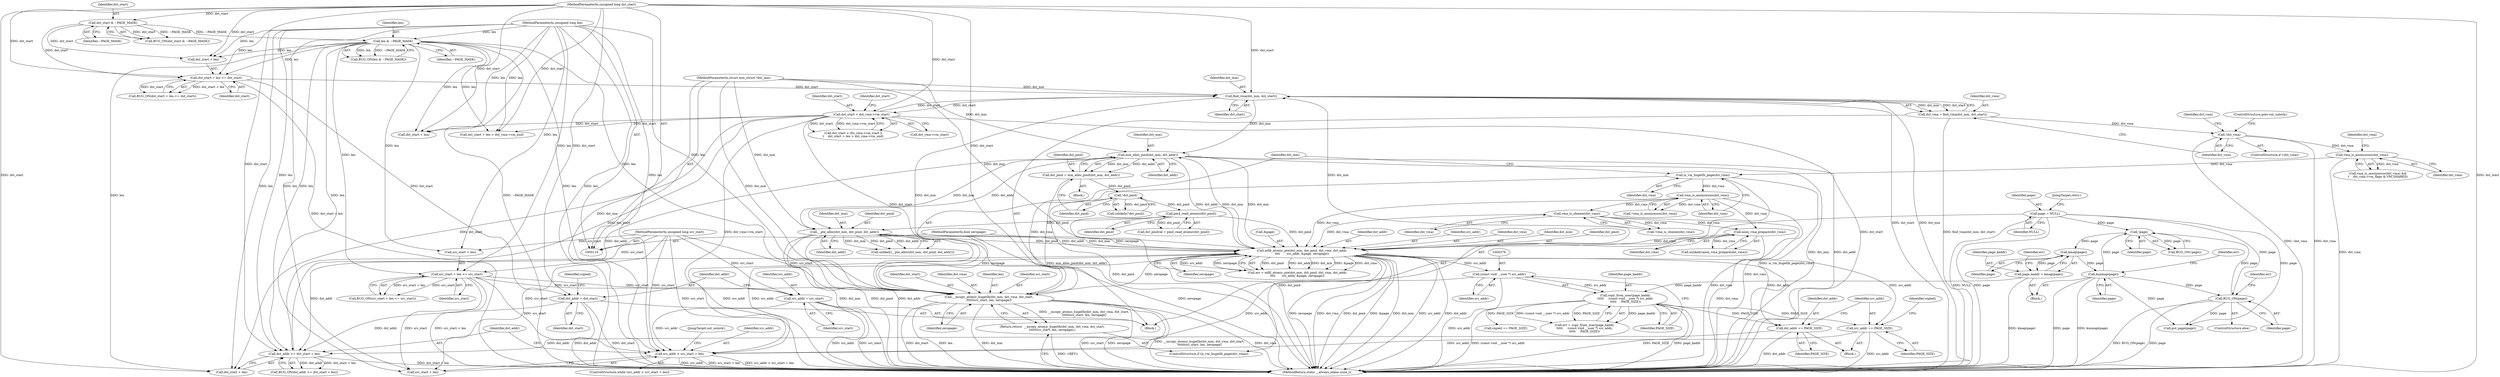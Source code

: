 digraph "0_linux_29ec90660d68bbdd69507c1c8b4e33aa299278b1_1@API" {
"1000229" [label="(Call,__mcopy_atomic_hugetlb(dst_mm, dst_vma, dst_start,\n\t\t\t\t\t\tsrc_start, len, zeropage))"];
"1000180" [label="(Call,find_vma(dst_mm, dst_start))"];
"1000341" [label="(Call,mfill_atomic_pte(dst_mm, dst_pmd, dst_vma, dst_addr,\n\t\t\t\t       src_addr, &page, zeropage))"];
"1000310" [label="(Call,__pte_alloc(dst_mm, dst_pmd, dst_addr))"];
"1000277" [label="(Call,mm_alloc_pmd(dst_mm, dst_addr))"];
"1000111" [label="(MethodParameterIn,struct mm_struct *dst_mm)"];
"1000270" [label="(Call,dst_addr >= dst_start + len)"];
"1000148" [label="(Call,dst_addr = dst_start)"];
"1000140" [label="(Call,dst_start + len <= dst_start)"];
"1000126" [label="(Call,dst_start & ~PAGE_MASK)"];
"1000112" [label="(MethodParameterIn,unsigned long dst_start)"];
"1000114" [label="(MethodParameterIn,unsigned long len)"];
"1000130" [label="(Call,len & ~PAGE_MASK)"];
"1000398" [label="(Call,dst_addr += PAGE_SIZE)"];
"1000373" [label="(Call,copy_from_user(page_kaddr,\n\t\t\t\t\t     (const void __user *) src_addr,\n\t\t\t\t\t     PAGE_SIZE))"];
"1000367" [label="(Call,page_kaddr = kmap(page))"];
"1000369" [label="(Call,kmap(page))"];
"1000365" [label="(Call,!page)"];
"1000379" [label="(Call,kunmap(page))"];
"1000154" [label="(Call,page = NULL)"];
"1000392" [label="(Call,BUG_ON(page))"];
"1000375" [label="(Call,(const void __user *) src_addr)"];
"1000197" [label="(Call,dst_start < dst_vma->vm_start)"];
"1000292" [label="(Call,pmd_read_atomic(dst_pmd))"];
"1000282" [label="(Call,!dst_pmd)"];
"1000275" [label="(Call,dst_pmd = mm_alloc_pmd(dst_mm, dst_addr))"];
"1000258" [label="(Call,anon_vma_prepare(dst_vma))"];
"1000239" [label="(Call,vma_is_anonymous(dst_vma))"];
"1000226" [label="(Call,is_vm_hugetlb_page(dst_vma))"];
"1000217" [label="(Call,vma_is_anonymous(dst_vma))"];
"1000184" [label="(Call,!dst_vma)"];
"1000178" [label="(Call,dst_vma = find_vma(dst_mm, dst_start))"];
"1000242" [label="(Call,vma_is_shmem(dst_vma))"];
"1000262" [label="(Call,src_addr < src_start + len)"];
"1000401" [label="(Call,src_addr += PAGE_SIZE)"];
"1000145" [label="(Call,src_addr = src_start)"];
"1000134" [label="(Call,src_start + len <= src_start)"];
"1000113" [label="(MethodParameterIn,unsigned long src_start)"];
"1000115" [label="(MethodParameterIn,bool zeropage)"];
"1000228" [label="(Return,return  __mcopy_atomic_hugetlb(dst_mm, dst_vma, dst_start,\n\t\t\t\t\t\tsrc_start, len, zeropage);)"];
"1000365" [label="(Call,!page)"];
"1000391" [label="(ControlStructure,else)"];
"1000117" [label="(Block,)"];
"1000401" [label="(Call,src_addr += PAGE_SIZE)"];
"1000199" [label="(Call,dst_vma->vm_start)"];
"1000235" [label="(Identifier,zeropage)"];
"1000243" [label="(Identifier,dst_vma)"];
"1000114" [label="(MethodParameterIn,unsigned long len)"];
"1000197" [label="(Call,dst_start < dst_vma->vm_start)"];
"1000371" [label="(Call,err = copy_from_user(page_kaddr,\n\t\t\t\t\t     (const void __user *) src_addr,\n\t\t\t\t\t     PAGE_SIZE))"];
"1000375" [label="(Call,(const void __user *) src_addr)"];
"1000402" [label="(Identifier,src_addr)"];
"1000180" [label="(Call,find_vma(dst_mm, dst_start))"];
"1000127" [label="(Identifier,dst_start)"];
"1000293" [label="(Identifier,dst_pmd)"];
"1000230" [label="(Identifier,dst_mm)"];
"1000191" [label="(Identifier,dst_vma)"];
"1000131" [label="(Identifier,len)"];
"1000345" [label="(Identifier,dst_addr)"];
"1000383" [label="(Identifier,err)"];
"1000128" [label="(Identifier,~PAGE_MASK)"];
"1000377" [label="(Identifier,src_addr)"];
"1000313" [label="(Identifier,dst_addr)"];
"1000218" [label="(Identifier,dst_vma)"];
"1000403" [label="(Identifier,PAGE_SIZE)"];
"1000134" [label="(Call,src_start + len <= src_start)"];
"1000271" [label="(Identifier,dst_addr)"];
"1000139" [label="(Call,BUG_ON(dst_start + len <= dst_start))"];
"1000154" [label="(Call,page = NULL)"];
"1000309" [label="(Call,unlikely(__pte_alloc(dst_mm, dst_pmd, dst_addr)))"];
"1000290" [label="(Call,dst_pmdval = pmd_read_atomic(dst_pmd))"];
"1000226" [label="(Call,is_vm_hugetlb_page(dst_vma))"];
"1000277" [label="(Call,mm_alloc_pmd(dst_mm, dst_addr))"];
"1000125" [label="(Call,BUG_ON(dst_start & ~PAGE_MASK))"];
"1000204" [label="(Identifier,dst_start)"];
"1000182" [label="(Identifier,dst_start)"];
"1000405" [label="(Identifier,copied)"];
"1000179" [label="(Identifier,dst_vma)"];
"1000232" [label="(Identifier,dst_start)"];
"1000144" [label="(Identifier,dst_start)"];
"1000275" [label="(Call,dst_pmd = mm_alloc_pmd(dst_mm, dst_addr))"];
"1000311" [label="(Identifier,dst_mm)"];
"1000178" [label="(Call,dst_vma = find_vma(dst_mm, dst_start))"];
"1000346" [label="(Identifier,src_addr)"];
"1000147" [label="(Identifier,src_start)"];
"1000150" [label="(Identifier,dst_start)"];
"1000370" [label="(Identifier,page)"];
"1000112" [label="(MethodParameterIn,unsigned long dst_start)"];
"1000227" [label="(Identifier,dst_vma)"];
"1000216" [label="(Call,vma_is_anonymous(dst_vma) &&\n\t    dst_vma->vm_flags & VM_SHARED)"];
"1000349" [label="(Identifier,zeropage)"];
"1000366" [label="(Identifier,page)"];
"1000238" [label="(Call,!vma_is_anonymous(dst_vma))"];
"1000231" [label="(Identifier,dst_vma)"];
"1000259" [label="(Identifier,dst_vma)"];
"1000217" [label="(Call,vma_is_anonymous(dst_vma))"];
"1000344" [label="(Identifier,dst_vma)"];
"1000234" [label="(Identifier,len)"];
"1000357" [label="(Block,)"];
"1000393" [label="(Identifier,page)"];
"1000126" [label="(Call,dst_start & ~PAGE_MASK)"];
"1000373" [label="(Call,copy_from_user(page_kaddr,\n\t\t\t\t\t     (const void __user *) src_addr,\n\t\t\t\t\t     PAGE_SIZE))"];
"1000132" [label="(Identifier,~PAGE_MASK)"];
"1000140" [label="(Call,dst_start + len <= dst_start)"];
"1000292" [label="(Call,pmd_read_atomic(dst_pmd))"];
"1000417" [label="(JumpTarget,out_unlock:)"];
"1000130" [label="(Call,len & ~PAGE_MASK)"];
"1000184" [label="(Call,!dst_vma)"];
"1000312" [label="(Identifier,dst_pmd)"];
"1000279" [label="(Identifier,dst_addr)"];
"1000368" [label="(Identifier,page_kaddr)"];
"1000392" [label="(Call,BUG_ON(page))"];
"1000221" [label="(Identifier,dst_vma)"];
"1000264" [label="(Call,src_start + len)"];
"1000115" [label="(MethodParameterIn,bool zeropage)"];
"1000270" [label="(Call,dst_addr >= dst_start + len)"];
"1000380" [label="(Identifier,page)"];
"1000426" [label="(Call,put_page(page))"];
"1000240" [label="(Identifier,dst_vma)"];
"1000133" [label="(Call,BUG_ON(src_start + len <= src_start))"];
"1000113" [label="(MethodParameterIn,unsigned long src_start)"];
"1000141" [label="(Call,dst_start + len)"];
"1000396" [label="(Identifier,err)"];
"1000379" [label="(Call,kunmap(page))"];
"1000276" [label="(Identifier,dst_pmd)"];
"1000129" [label="(Call,BUG_ON(len & ~PAGE_MASK))"];
"1000186" [label="(ControlStructure,goto out_unlock;)"];
"1000342" [label="(Identifier,dst_mm)"];
"1000156" [label="(Identifier,NULL)"];
"1000257" [label="(Call,unlikely(anon_vma_prepare(dst_vma)))"];
"1000272" [label="(Call,dst_start + len)"];
"1000241" [label="(Call,!vma_is_shmem(dst_vma))"];
"1000263" [label="(Identifier,src_addr)"];
"1000400" [label="(Identifier,PAGE_SIZE)"];
"1000198" [label="(Identifier,dst_start)"];
"1000239" [label="(Call,vma_is_anonymous(dst_vma))"];
"1000310" [label="(Call,__pte_alloc(dst_mm, dst_pmd, dst_addr))"];
"1000183" [label="(ControlStructure,if (!dst_vma))"];
"1000364" [label="(Call,BUG_ON(!page))"];
"1000185" [label="(Identifier,dst_vma)"];
"1000203" [label="(Call,dst_start + len)"];
"1000233" [label="(Identifier,src_start)"];
"1000397" [label="(Block,)"];
"1000155" [label="(Identifier,page)"];
"1000202" [label="(Call,dst_start + len > dst_vma->vm_end)"];
"1000146" [label="(Identifier,src_addr)"];
"1000399" [label="(Identifier,dst_addr)"];
"1000343" [label="(Identifier,dst_pmd)"];
"1000111" [label="(MethodParameterIn,struct mm_struct *dst_mm)"];
"1000283" [label="(Identifier,dst_pmd)"];
"1000138" [label="(Identifier,src_start)"];
"1000267" [label="(Block,)"];
"1000145" [label="(Call,src_addr = src_start)"];
"1000242" [label="(Call,vma_is_shmem(dst_vma))"];
"1000347" [label="(Call,&page)"];
"1000278" [label="(Identifier,dst_mm)"];
"1000157" [label="(JumpTarget,retry:)"];
"1000447" [label="(MethodReturn,static __always_inline ssize_t)"];
"1000196" [label="(Call,dst_start < dst_vma->vm_start ||\n\t    dst_start + len > dst_vma->vm_end)"];
"1000225" [label="(ControlStructure,if (is_vm_hugetlb_page(dst_vma)))"];
"1000369" [label="(Call,kmap(page))"];
"1000258" [label="(Call,anon_vma_prepare(dst_vma))"];
"1000135" [label="(Call,src_start + len)"];
"1000262" [label="(Call,src_addr < src_start + len)"];
"1000398" [label="(Call,dst_addr += PAGE_SIZE)"];
"1000152" [label="(Identifier,copied)"];
"1000281" [label="(Call,unlikely(!dst_pmd))"];
"1000269" [label="(Call,BUG_ON(dst_addr >= dst_start + len))"];
"1000367" [label="(Call,page_kaddr = kmap(page))"];
"1000282" [label="(Call,!dst_pmd)"];
"1000149" [label="(Identifier,dst_addr)"];
"1000339" [label="(Call,err = mfill_atomic_pte(dst_mm, dst_pmd, dst_vma, dst_addr,\n\t\t\t\t       src_addr, &page, zeropage))"];
"1000228" [label="(Return,return  __mcopy_atomic_hugetlb(dst_mm, dst_vma, dst_start,\n\t\t\t\t\t\tsrc_start, len, zeropage);)"];
"1000378" [label="(Identifier,PAGE_SIZE)"];
"1000372" [label="(Identifier,err)"];
"1000181" [label="(Identifier,dst_mm)"];
"1000404" [label="(Call,copied += PAGE_SIZE)"];
"1000341" [label="(Call,mfill_atomic_pte(dst_mm, dst_pmd, dst_vma, dst_addr,\n\t\t\t\t       src_addr, &page, zeropage))"];
"1000261" [label="(ControlStructure,while (src_addr < src_start + len))"];
"1000148" [label="(Call,dst_addr = dst_start)"];
"1000229" [label="(Call,__mcopy_atomic_hugetlb(dst_mm, dst_vma, dst_start,\n\t\t\t\t\t\tsrc_start, len, zeropage))"];
"1000374" [label="(Identifier,page_kaddr)"];
"1000229" -> "1000228"  [label="AST: "];
"1000229" -> "1000235"  [label="CFG: "];
"1000230" -> "1000229"  [label="AST: "];
"1000231" -> "1000229"  [label="AST: "];
"1000232" -> "1000229"  [label="AST: "];
"1000233" -> "1000229"  [label="AST: "];
"1000234" -> "1000229"  [label="AST: "];
"1000235" -> "1000229"  [label="AST: "];
"1000228" -> "1000229"  [label="CFG: "];
"1000229" -> "1000447"  [label="DDG: src_start"];
"1000229" -> "1000447"  [label="DDG: zeropage"];
"1000229" -> "1000447"  [label="DDG: __mcopy_atomic_hugetlb(dst_mm, dst_vma, dst_start,\n\t\t\t\t\t\tsrc_start, len, zeropage)"];
"1000229" -> "1000447"  [label="DDG: dst_vma"];
"1000229" -> "1000447"  [label="DDG: dst_start"];
"1000229" -> "1000447"  [label="DDG: len"];
"1000229" -> "1000447"  [label="DDG: dst_mm"];
"1000229" -> "1000228"  [label="DDG: __mcopy_atomic_hugetlb(dst_mm, dst_vma, dst_start,\n\t\t\t\t\t\tsrc_start, len, zeropage)"];
"1000180" -> "1000229"  [label="DDG: dst_mm"];
"1000111" -> "1000229"  [label="DDG: dst_mm"];
"1000226" -> "1000229"  [label="DDG: dst_vma"];
"1000197" -> "1000229"  [label="DDG: dst_start"];
"1000112" -> "1000229"  [label="DDG: dst_start"];
"1000113" -> "1000229"  [label="DDG: src_start"];
"1000134" -> "1000229"  [label="DDG: src_start"];
"1000114" -> "1000229"  [label="DDG: len"];
"1000130" -> "1000229"  [label="DDG: len"];
"1000341" -> "1000229"  [label="DDG: zeropage"];
"1000115" -> "1000229"  [label="DDG: zeropage"];
"1000180" -> "1000178"  [label="AST: "];
"1000180" -> "1000182"  [label="CFG: "];
"1000181" -> "1000180"  [label="AST: "];
"1000182" -> "1000180"  [label="AST: "];
"1000178" -> "1000180"  [label="CFG: "];
"1000180" -> "1000447"  [label="DDG: dst_start"];
"1000180" -> "1000447"  [label="DDG: dst_mm"];
"1000180" -> "1000178"  [label="DDG: dst_mm"];
"1000180" -> "1000178"  [label="DDG: dst_start"];
"1000341" -> "1000180"  [label="DDG: dst_mm"];
"1000111" -> "1000180"  [label="DDG: dst_mm"];
"1000112" -> "1000180"  [label="DDG: dst_start"];
"1000197" -> "1000180"  [label="DDG: dst_start"];
"1000140" -> "1000180"  [label="DDG: dst_start"];
"1000180" -> "1000197"  [label="DDG: dst_start"];
"1000180" -> "1000277"  [label="DDG: dst_mm"];
"1000341" -> "1000339"  [label="AST: "];
"1000341" -> "1000349"  [label="CFG: "];
"1000342" -> "1000341"  [label="AST: "];
"1000343" -> "1000341"  [label="AST: "];
"1000344" -> "1000341"  [label="AST: "];
"1000345" -> "1000341"  [label="AST: "];
"1000346" -> "1000341"  [label="AST: "];
"1000347" -> "1000341"  [label="AST: "];
"1000349" -> "1000341"  [label="AST: "];
"1000339" -> "1000341"  [label="CFG: "];
"1000341" -> "1000447"  [label="DDG: zeropage"];
"1000341" -> "1000447"  [label="DDG: dst_vma"];
"1000341" -> "1000447"  [label="DDG: dst_pmd"];
"1000341" -> "1000447"  [label="DDG: &page"];
"1000341" -> "1000447"  [label="DDG: dst_mm"];
"1000341" -> "1000447"  [label="DDG: src_addr"];
"1000341" -> "1000447"  [label="DDG: dst_addr"];
"1000341" -> "1000262"  [label="DDG: src_addr"];
"1000341" -> "1000270"  [label="DDG: dst_addr"];
"1000341" -> "1000277"  [label="DDG: dst_mm"];
"1000341" -> "1000339"  [label="DDG: dst_pmd"];
"1000341" -> "1000339"  [label="DDG: dst_addr"];
"1000341" -> "1000339"  [label="DDG: dst_mm"];
"1000341" -> "1000339"  [label="DDG: &page"];
"1000341" -> "1000339"  [label="DDG: dst_vma"];
"1000341" -> "1000339"  [label="DDG: src_addr"];
"1000341" -> "1000339"  [label="DDG: zeropage"];
"1000310" -> "1000341"  [label="DDG: dst_mm"];
"1000310" -> "1000341"  [label="DDG: dst_pmd"];
"1000310" -> "1000341"  [label="DDG: dst_addr"];
"1000277" -> "1000341"  [label="DDG: dst_mm"];
"1000277" -> "1000341"  [label="DDG: dst_addr"];
"1000111" -> "1000341"  [label="DDG: dst_mm"];
"1000292" -> "1000341"  [label="DDG: dst_pmd"];
"1000258" -> "1000341"  [label="DDG: dst_vma"];
"1000239" -> "1000341"  [label="DDG: dst_vma"];
"1000242" -> "1000341"  [label="DDG: dst_vma"];
"1000262" -> "1000341"  [label="DDG: src_addr"];
"1000115" -> "1000341"  [label="DDG: zeropage"];
"1000341" -> "1000375"  [label="DDG: src_addr"];
"1000341" -> "1000398"  [label="DDG: dst_addr"];
"1000341" -> "1000401"  [label="DDG: src_addr"];
"1000310" -> "1000309"  [label="AST: "];
"1000310" -> "1000313"  [label="CFG: "];
"1000311" -> "1000310"  [label="AST: "];
"1000312" -> "1000310"  [label="AST: "];
"1000313" -> "1000310"  [label="AST: "];
"1000309" -> "1000310"  [label="CFG: "];
"1000310" -> "1000447"  [label="DDG: dst_pmd"];
"1000310" -> "1000447"  [label="DDG: dst_addr"];
"1000310" -> "1000447"  [label="DDG: dst_mm"];
"1000310" -> "1000309"  [label="DDG: dst_mm"];
"1000310" -> "1000309"  [label="DDG: dst_pmd"];
"1000310" -> "1000309"  [label="DDG: dst_addr"];
"1000277" -> "1000310"  [label="DDG: dst_mm"];
"1000277" -> "1000310"  [label="DDG: dst_addr"];
"1000111" -> "1000310"  [label="DDG: dst_mm"];
"1000292" -> "1000310"  [label="DDG: dst_pmd"];
"1000277" -> "1000275"  [label="AST: "];
"1000277" -> "1000279"  [label="CFG: "];
"1000278" -> "1000277"  [label="AST: "];
"1000279" -> "1000277"  [label="AST: "];
"1000275" -> "1000277"  [label="CFG: "];
"1000277" -> "1000447"  [label="DDG: dst_mm"];
"1000277" -> "1000447"  [label="DDG: dst_addr"];
"1000277" -> "1000275"  [label="DDG: dst_mm"];
"1000277" -> "1000275"  [label="DDG: dst_addr"];
"1000111" -> "1000277"  [label="DDG: dst_mm"];
"1000270" -> "1000277"  [label="DDG: dst_addr"];
"1000111" -> "1000110"  [label="AST: "];
"1000111" -> "1000447"  [label="DDG: dst_mm"];
"1000270" -> "1000269"  [label="AST: "];
"1000270" -> "1000272"  [label="CFG: "];
"1000271" -> "1000270"  [label="AST: "];
"1000272" -> "1000270"  [label="AST: "];
"1000269" -> "1000270"  [label="CFG: "];
"1000270" -> "1000447"  [label="DDG: dst_start + len"];
"1000270" -> "1000269"  [label="DDG: dst_addr"];
"1000270" -> "1000269"  [label="DDG: dst_start + len"];
"1000148" -> "1000270"  [label="DDG: dst_addr"];
"1000398" -> "1000270"  [label="DDG: dst_addr"];
"1000197" -> "1000270"  [label="DDG: dst_start"];
"1000112" -> "1000270"  [label="DDG: dst_start"];
"1000114" -> "1000270"  [label="DDG: len"];
"1000130" -> "1000270"  [label="DDG: len"];
"1000148" -> "1000117"  [label="AST: "];
"1000148" -> "1000150"  [label="CFG: "];
"1000149" -> "1000148"  [label="AST: "];
"1000150" -> "1000148"  [label="AST: "];
"1000152" -> "1000148"  [label="CFG: "];
"1000148" -> "1000447"  [label="DDG: dst_addr"];
"1000148" -> "1000447"  [label="DDG: dst_start"];
"1000140" -> "1000148"  [label="DDG: dst_start"];
"1000112" -> "1000148"  [label="DDG: dst_start"];
"1000140" -> "1000139"  [label="AST: "];
"1000140" -> "1000144"  [label="CFG: "];
"1000141" -> "1000140"  [label="AST: "];
"1000144" -> "1000140"  [label="AST: "];
"1000139" -> "1000140"  [label="CFG: "];
"1000140" -> "1000447"  [label="DDG: dst_start + len"];
"1000140" -> "1000139"  [label="DDG: dst_start + len"];
"1000140" -> "1000139"  [label="DDG: dst_start"];
"1000126" -> "1000140"  [label="DDG: dst_start"];
"1000112" -> "1000140"  [label="DDG: dst_start"];
"1000114" -> "1000140"  [label="DDG: len"];
"1000130" -> "1000140"  [label="DDG: len"];
"1000126" -> "1000125"  [label="AST: "];
"1000126" -> "1000128"  [label="CFG: "];
"1000127" -> "1000126"  [label="AST: "];
"1000128" -> "1000126"  [label="AST: "];
"1000125" -> "1000126"  [label="CFG: "];
"1000126" -> "1000125"  [label="DDG: dst_start"];
"1000126" -> "1000125"  [label="DDG: ~PAGE_MASK"];
"1000112" -> "1000126"  [label="DDG: dst_start"];
"1000126" -> "1000130"  [label="DDG: ~PAGE_MASK"];
"1000126" -> "1000141"  [label="DDG: dst_start"];
"1000112" -> "1000110"  [label="AST: "];
"1000112" -> "1000447"  [label="DDG: dst_start"];
"1000112" -> "1000141"  [label="DDG: dst_start"];
"1000112" -> "1000197"  [label="DDG: dst_start"];
"1000112" -> "1000202"  [label="DDG: dst_start"];
"1000112" -> "1000203"  [label="DDG: dst_start"];
"1000112" -> "1000272"  [label="DDG: dst_start"];
"1000114" -> "1000110"  [label="AST: "];
"1000114" -> "1000447"  [label="DDG: len"];
"1000114" -> "1000130"  [label="DDG: len"];
"1000114" -> "1000134"  [label="DDG: len"];
"1000114" -> "1000135"  [label="DDG: len"];
"1000114" -> "1000141"  [label="DDG: len"];
"1000114" -> "1000202"  [label="DDG: len"];
"1000114" -> "1000203"  [label="DDG: len"];
"1000114" -> "1000262"  [label="DDG: len"];
"1000114" -> "1000264"  [label="DDG: len"];
"1000114" -> "1000272"  [label="DDG: len"];
"1000130" -> "1000129"  [label="AST: "];
"1000130" -> "1000132"  [label="CFG: "];
"1000131" -> "1000130"  [label="AST: "];
"1000132" -> "1000130"  [label="AST: "];
"1000129" -> "1000130"  [label="CFG: "];
"1000130" -> "1000447"  [label="DDG: ~PAGE_MASK"];
"1000130" -> "1000129"  [label="DDG: len"];
"1000130" -> "1000129"  [label="DDG: ~PAGE_MASK"];
"1000130" -> "1000134"  [label="DDG: len"];
"1000130" -> "1000135"  [label="DDG: len"];
"1000130" -> "1000141"  [label="DDG: len"];
"1000130" -> "1000202"  [label="DDG: len"];
"1000130" -> "1000203"  [label="DDG: len"];
"1000130" -> "1000262"  [label="DDG: len"];
"1000130" -> "1000264"  [label="DDG: len"];
"1000130" -> "1000272"  [label="DDG: len"];
"1000398" -> "1000397"  [label="AST: "];
"1000398" -> "1000400"  [label="CFG: "];
"1000399" -> "1000398"  [label="AST: "];
"1000400" -> "1000398"  [label="AST: "];
"1000402" -> "1000398"  [label="CFG: "];
"1000398" -> "1000447"  [label="DDG: dst_addr"];
"1000373" -> "1000398"  [label="DDG: PAGE_SIZE"];
"1000373" -> "1000371"  [label="AST: "];
"1000373" -> "1000378"  [label="CFG: "];
"1000374" -> "1000373"  [label="AST: "];
"1000375" -> "1000373"  [label="AST: "];
"1000378" -> "1000373"  [label="AST: "];
"1000371" -> "1000373"  [label="CFG: "];
"1000373" -> "1000447"  [label="DDG: (const void __user *) src_addr"];
"1000373" -> "1000447"  [label="DDG: PAGE_SIZE"];
"1000373" -> "1000447"  [label="DDG: page_kaddr"];
"1000373" -> "1000371"  [label="DDG: page_kaddr"];
"1000373" -> "1000371"  [label="DDG: (const void __user *) src_addr"];
"1000373" -> "1000371"  [label="DDG: PAGE_SIZE"];
"1000367" -> "1000373"  [label="DDG: page_kaddr"];
"1000375" -> "1000373"  [label="DDG: src_addr"];
"1000373" -> "1000401"  [label="DDG: PAGE_SIZE"];
"1000373" -> "1000404"  [label="DDG: PAGE_SIZE"];
"1000367" -> "1000357"  [label="AST: "];
"1000367" -> "1000369"  [label="CFG: "];
"1000368" -> "1000367"  [label="AST: "];
"1000369" -> "1000367"  [label="AST: "];
"1000372" -> "1000367"  [label="CFG: "];
"1000367" -> "1000447"  [label="DDG: kmap(page)"];
"1000369" -> "1000367"  [label="DDG: page"];
"1000369" -> "1000370"  [label="CFG: "];
"1000370" -> "1000369"  [label="AST: "];
"1000365" -> "1000369"  [label="DDG: page"];
"1000369" -> "1000379"  [label="DDG: page"];
"1000365" -> "1000364"  [label="AST: "];
"1000365" -> "1000366"  [label="CFG: "];
"1000366" -> "1000365"  [label="AST: "];
"1000364" -> "1000365"  [label="CFG: "];
"1000365" -> "1000364"  [label="DDG: page"];
"1000379" -> "1000365"  [label="DDG: page"];
"1000154" -> "1000365"  [label="DDG: page"];
"1000392" -> "1000365"  [label="DDG: page"];
"1000379" -> "1000357"  [label="AST: "];
"1000379" -> "1000380"  [label="CFG: "];
"1000380" -> "1000379"  [label="AST: "];
"1000383" -> "1000379"  [label="CFG: "];
"1000379" -> "1000447"  [label="DDG: page"];
"1000379" -> "1000447"  [label="DDG: kunmap(page)"];
"1000379" -> "1000392"  [label="DDG: page"];
"1000379" -> "1000426"  [label="DDG: page"];
"1000154" -> "1000117"  [label="AST: "];
"1000154" -> "1000156"  [label="CFG: "];
"1000155" -> "1000154"  [label="AST: "];
"1000156" -> "1000154"  [label="AST: "];
"1000157" -> "1000154"  [label="CFG: "];
"1000154" -> "1000447"  [label="DDG: page"];
"1000154" -> "1000447"  [label="DDG: NULL"];
"1000154" -> "1000392"  [label="DDG: page"];
"1000154" -> "1000426"  [label="DDG: page"];
"1000392" -> "1000391"  [label="AST: "];
"1000392" -> "1000393"  [label="CFG: "];
"1000393" -> "1000392"  [label="AST: "];
"1000396" -> "1000392"  [label="CFG: "];
"1000392" -> "1000447"  [label="DDG: BUG_ON(page)"];
"1000392" -> "1000447"  [label="DDG: page"];
"1000392" -> "1000426"  [label="DDG: page"];
"1000375" -> "1000377"  [label="CFG: "];
"1000376" -> "1000375"  [label="AST: "];
"1000377" -> "1000375"  [label="AST: "];
"1000378" -> "1000375"  [label="CFG: "];
"1000375" -> "1000447"  [label="DDG: src_addr"];
"1000375" -> "1000262"  [label="DDG: src_addr"];
"1000197" -> "1000196"  [label="AST: "];
"1000197" -> "1000199"  [label="CFG: "];
"1000198" -> "1000197"  [label="AST: "];
"1000199" -> "1000197"  [label="AST: "];
"1000204" -> "1000197"  [label="CFG: "];
"1000196" -> "1000197"  [label="CFG: "];
"1000197" -> "1000447"  [label="DDG: dst_vma->vm_start"];
"1000197" -> "1000447"  [label="DDG: dst_start"];
"1000197" -> "1000196"  [label="DDG: dst_start"];
"1000197" -> "1000196"  [label="DDG: dst_vma->vm_start"];
"1000197" -> "1000202"  [label="DDG: dst_start"];
"1000197" -> "1000203"  [label="DDG: dst_start"];
"1000197" -> "1000272"  [label="DDG: dst_start"];
"1000292" -> "1000290"  [label="AST: "];
"1000292" -> "1000293"  [label="CFG: "];
"1000293" -> "1000292"  [label="AST: "];
"1000290" -> "1000292"  [label="CFG: "];
"1000292" -> "1000447"  [label="DDG: dst_pmd"];
"1000292" -> "1000290"  [label="DDG: dst_pmd"];
"1000282" -> "1000292"  [label="DDG: dst_pmd"];
"1000282" -> "1000281"  [label="AST: "];
"1000282" -> "1000283"  [label="CFG: "];
"1000283" -> "1000282"  [label="AST: "];
"1000281" -> "1000282"  [label="CFG: "];
"1000282" -> "1000447"  [label="DDG: dst_pmd"];
"1000282" -> "1000281"  [label="DDG: dst_pmd"];
"1000275" -> "1000282"  [label="DDG: dst_pmd"];
"1000275" -> "1000267"  [label="AST: "];
"1000276" -> "1000275"  [label="AST: "];
"1000283" -> "1000275"  [label="CFG: "];
"1000275" -> "1000447"  [label="DDG: mm_alloc_pmd(dst_mm, dst_addr)"];
"1000258" -> "1000257"  [label="AST: "];
"1000258" -> "1000259"  [label="CFG: "];
"1000259" -> "1000258"  [label="AST: "];
"1000257" -> "1000258"  [label="CFG: "];
"1000258" -> "1000447"  [label="DDG: dst_vma"];
"1000258" -> "1000257"  [label="DDG: dst_vma"];
"1000239" -> "1000258"  [label="DDG: dst_vma"];
"1000242" -> "1000258"  [label="DDG: dst_vma"];
"1000239" -> "1000238"  [label="AST: "];
"1000239" -> "1000240"  [label="CFG: "];
"1000240" -> "1000239"  [label="AST: "];
"1000238" -> "1000239"  [label="CFG: "];
"1000239" -> "1000447"  [label="DDG: dst_vma"];
"1000239" -> "1000238"  [label="DDG: dst_vma"];
"1000226" -> "1000239"  [label="DDG: dst_vma"];
"1000239" -> "1000242"  [label="DDG: dst_vma"];
"1000226" -> "1000225"  [label="AST: "];
"1000226" -> "1000227"  [label="CFG: "];
"1000227" -> "1000226"  [label="AST: "];
"1000230" -> "1000226"  [label="CFG: "];
"1000240" -> "1000226"  [label="CFG: "];
"1000226" -> "1000447"  [label="DDG: is_vm_hugetlb_page(dst_vma)"];
"1000217" -> "1000226"  [label="DDG: dst_vma"];
"1000217" -> "1000216"  [label="AST: "];
"1000217" -> "1000218"  [label="CFG: "];
"1000218" -> "1000217"  [label="AST: "];
"1000221" -> "1000217"  [label="CFG: "];
"1000216" -> "1000217"  [label="CFG: "];
"1000217" -> "1000447"  [label="DDG: dst_vma"];
"1000217" -> "1000216"  [label="DDG: dst_vma"];
"1000184" -> "1000217"  [label="DDG: dst_vma"];
"1000184" -> "1000183"  [label="AST: "];
"1000184" -> "1000185"  [label="CFG: "];
"1000185" -> "1000184"  [label="AST: "];
"1000186" -> "1000184"  [label="CFG: "];
"1000191" -> "1000184"  [label="CFG: "];
"1000184" -> "1000447"  [label="DDG: dst_vma"];
"1000184" -> "1000447"  [label="DDG: !dst_vma"];
"1000178" -> "1000184"  [label="DDG: dst_vma"];
"1000178" -> "1000117"  [label="AST: "];
"1000179" -> "1000178"  [label="AST: "];
"1000185" -> "1000178"  [label="CFG: "];
"1000178" -> "1000447"  [label="DDG: find_vma(dst_mm, dst_start)"];
"1000242" -> "1000241"  [label="AST: "];
"1000242" -> "1000243"  [label="CFG: "];
"1000243" -> "1000242"  [label="AST: "];
"1000241" -> "1000242"  [label="CFG: "];
"1000242" -> "1000447"  [label="DDG: dst_vma"];
"1000242" -> "1000241"  [label="DDG: dst_vma"];
"1000262" -> "1000261"  [label="AST: "];
"1000262" -> "1000264"  [label="CFG: "];
"1000263" -> "1000262"  [label="AST: "];
"1000264" -> "1000262"  [label="AST: "];
"1000271" -> "1000262"  [label="CFG: "];
"1000417" -> "1000262"  [label="CFG: "];
"1000262" -> "1000447"  [label="DDG: src_addr"];
"1000262" -> "1000447"  [label="DDG: src_start + len"];
"1000262" -> "1000447"  [label="DDG: src_addr < src_start + len"];
"1000401" -> "1000262"  [label="DDG: src_addr"];
"1000145" -> "1000262"  [label="DDG: src_addr"];
"1000113" -> "1000262"  [label="DDG: src_start"];
"1000134" -> "1000262"  [label="DDG: src_start"];
"1000401" -> "1000397"  [label="AST: "];
"1000401" -> "1000403"  [label="CFG: "];
"1000402" -> "1000401"  [label="AST: "];
"1000403" -> "1000401"  [label="AST: "];
"1000405" -> "1000401"  [label="CFG: "];
"1000401" -> "1000447"  [label="DDG: src_addr"];
"1000145" -> "1000117"  [label="AST: "];
"1000145" -> "1000147"  [label="CFG: "];
"1000146" -> "1000145"  [label="AST: "];
"1000147" -> "1000145"  [label="AST: "];
"1000149" -> "1000145"  [label="CFG: "];
"1000145" -> "1000447"  [label="DDG: src_addr"];
"1000145" -> "1000447"  [label="DDG: src_start"];
"1000134" -> "1000145"  [label="DDG: src_start"];
"1000113" -> "1000145"  [label="DDG: src_start"];
"1000134" -> "1000133"  [label="AST: "];
"1000134" -> "1000138"  [label="CFG: "];
"1000135" -> "1000134"  [label="AST: "];
"1000138" -> "1000134"  [label="AST: "];
"1000133" -> "1000134"  [label="CFG: "];
"1000134" -> "1000447"  [label="DDG: src_start + len"];
"1000134" -> "1000133"  [label="DDG: src_start + len"];
"1000134" -> "1000133"  [label="DDG: src_start"];
"1000113" -> "1000134"  [label="DDG: src_start"];
"1000134" -> "1000264"  [label="DDG: src_start"];
"1000113" -> "1000110"  [label="AST: "];
"1000113" -> "1000447"  [label="DDG: src_start"];
"1000113" -> "1000135"  [label="DDG: src_start"];
"1000113" -> "1000264"  [label="DDG: src_start"];
"1000115" -> "1000110"  [label="AST: "];
"1000115" -> "1000447"  [label="DDG: zeropage"];
"1000228" -> "1000225"  [label="AST: "];
"1000447" -> "1000228"  [label="CFG: "];
"1000228" -> "1000447"  [label="DDG: <RET>"];
}

